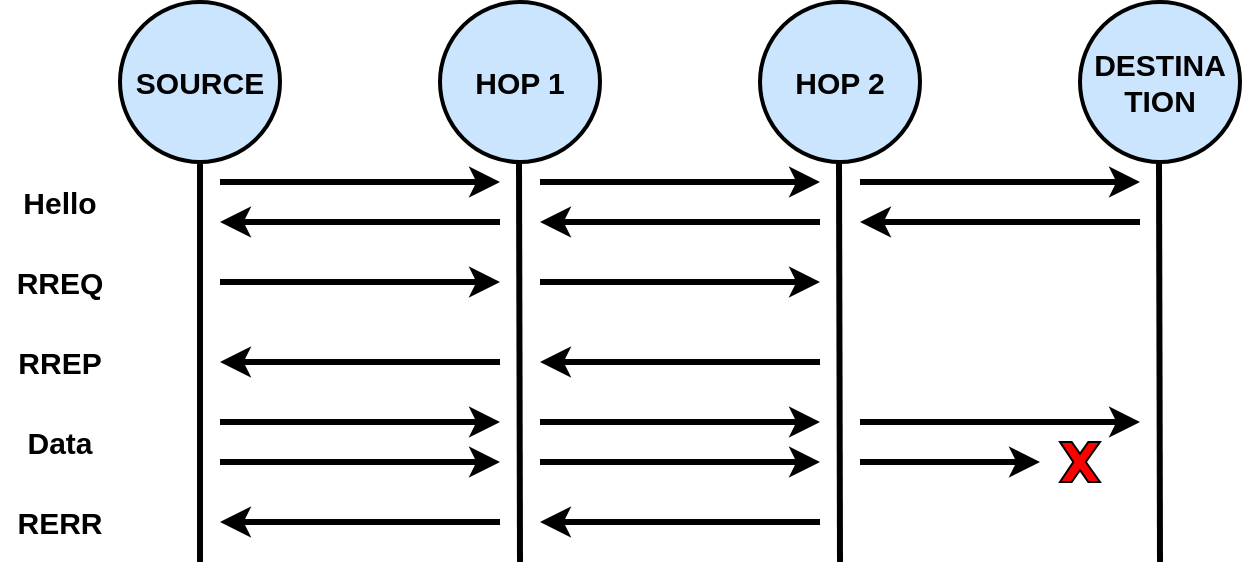 <mxfile version="26.0.6">
  <diagram name="Página-1" id="5JGhp3NDyK6-Hfxz7O9l">
    <mxGraphModel dx="837" dy="519" grid="1" gridSize="10" guides="1" tooltips="1" connect="1" arrows="1" fold="1" page="1" pageScale="1" pageWidth="827" pageHeight="1169" math="0" shadow="0">
      <root>
        <mxCell id="0" />
        <mxCell id="1" parent="0" />
        <mxCell id="njKQKaa7I8PqfzFal7xn-1" value="" style="ellipse;whiteSpace=wrap;html=1;aspect=fixed;strokeWidth=2;fillColor=#CCE5FF;" parent="1" vertex="1">
          <mxGeometry x="160" y="80" width="80" height="80" as="geometry" />
        </mxCell>
        <mxCell id="njKQKaa7I8PqfzFal7xn-2" value="" style="ellipse;whiteSpace=wrap;html=1;aspect=fixed;strokeWidth=2;fillColor=#CCE5FF;" parent="1" vertex="1">
          <mxGeometry x="640" y="80" width="80" height="80" as="geometry" />
        </mxCell>
        <mxCell id="njKQKaa7I8PqfzFal7xn-3" value="" style="ellipse;whiteSpace=wrap;html=1;aspect=fixed;strokeWidth=2;fillColor=#CCE5FF;" parent="1" vertex="1">
          <mxGeometry x="480" y="80" width="80" height="80" as="geometry" />
        </mxCell>
        <mxCell id="njKQKaa7I8PqfzFal7xn-4" value="" style="ellipse;whiteSpace=wrap;html=1;aspect=fixed;strokeWidth=2;fillColor=#CCE5FF;" parent="1" vertex="1">
          <mxGeometry x="320" y="80" width="80" height="80" as="geometry" />
        </mxCell>
        <mxCell id="njKQKaa7I8PqfzFal7xn-5" value="" style="endArrow=none;html=1;rounded=0;entryX=0.5;entryY=1;entryDx=0;entryDy=0;strokeWidth=3;" parent="1" target="njKQKaa7I8PqfzFal7xn-1" edge="1">
          <mxGeometry width="50" height="50" relative="1" as="geometry">
            <mxPoint x="200" y="360" as="sourcePoint" />
            <mxPoint x="360" y="250" as="targetPoint" />
          </mxGeometry>
        </mxCell>
        <mxCell id="njKQKaa7I8PqfzFal7xn-6" value="" style="endArrow=none;html=1;rounded=0;entryX=0.5;entryY=1;entryDx=0;entryDy=0;strokeWidth=3;" parent="1" edge="1">
          <mxGeometry width="50" height="50" relative="1" as="geometry">
            <mxPoint x="680" y="360" as="sourcePoint" />
            <mxPoint x="679.5" y="160" as="targetPoint" />
          </mxGeometry>
        </mxCell>
        <mxCell id="njKQKaa7I8PqfzFal7xn-7" value="" style="endArrow=none;html=1;rounded=0;entryX=0.5;entryY=1;entryDx=0;entryDy=0;strokeWidth=3;" parent="1" edge="1">
          <mxGeometry width="50" height="50" relative="1" as="geometry">
            <mxPoint x="520" y="360" as="sourcePoint" />
            <mxPoint x="519.5" y="160" as="targetPoint" />
          </mxGeometry>
        </mxCell>
        <mxCell id="njKQKaa7I8PqfzFal7xn-8" value="" style="endArrow=none;html=1;rounded=0;entryX=0.5;entryY=1;entryDx=0;entryDy=0;strokeWidth=3;" parent="1" edge="1">
          <mxGeometry width="50" height="50" relative="1" as="geometry">
            <mxPoint x="360" y="360" as="sourcePoint" />
            <mxPoint x="359.5" y="160" as="targetPoint" />
          </mxGeometry>
        </mxCell>
        <mxCell id="njKQKaa7I8PqfzFal7xn-9" value="" style="endArrow=classic;html=1;rounded=0;strokeWidth=3;" parent="1" edge="1">
          <mxGeometry width="50" height="50" relative="1" as="geometry">
            <mxPoint x="210" y="170" as="sourcePoint" />
            <mxPoint x="350" y="170" as="targetPoint" />
          </mxGeometry>
        </mxCell>
        <mxCell id="njKQKaa7I8PqfzFal7xn-10" value="" style="endArrow=classic;html=1;rounded=0;strokeWidth=3;" parent="1" edge="1">
          <mxGeometry width="50" height="50" relative="1" as="geometry">
            <mxPoint x="510" y="190" as="sourcePoint" />
            <mxPoint x="370" y="190" as="targetPoint" />
          </mxGeometry>
        </mxCell>
        <mxCell id="njKQKaa7I8PqfzFal7xn-11" value="" style="endArrow=classic;html=1;rounded=0;strokeWidth=3;" parent="1" edge="1">
          <mxGeometry width="50" height="50" relative="1" as="geometry">
            <mxPoint x="530" y="170" as="sourcePoint" />
            <mxPoint x="670" y="170" as="targetPoint" />
          </mxGeometry>
        </mxCell>
        <mxCell id="njKQKaa7I8PqfzFal7xn-12" value="" style="endArrow=classic;html=1;rounded=0;strokeWidth=3;" parent="1" edge="1">
          <mxGeometry width="50" height="50" relative="1" as="geometry">
            <mxPoint x="210" y="220" as="sourcePoint" />
            <mxPoint x="350" y="220" as="targetPoint" />
          </mxGeometry>
        </mxCell>
        <mxCell id="njKQKaa7I8PqfzFal7xn-13" value="" style="endArrow=classic;html=1;rounded=0;strokeWidth=3;" parent="1" edge="1">
          <mxGeometry width="50" height="50" relative="1" as="geometry">
            <mxPoint x="370" y="170" as="sourcePoint" />
            <mxPoint x="510" y="170" as="targetPoint" />
          </mxGeometry>
        </mxCell>
        <mxCell id="njKQKaa7I8PqfzFal7xn-14" value="" style="endArrow=classic;html=1;rounded=0;strokeWidth=3;" parent="1" edge="1">
          <mxGeometry width="50" height="50" relative="1" as="geometry">
            <mxPoint x="350" y="190" as="sourcePoint" />
            <mxPoint x="210" y="190" as="targetPoint" />
          </mxGeometry>
        </mxCell>
        <mxCell id="njKQKaa7I8PqfzFal7xn-15" value="" style="endArrow=classic;html=1;rounded=0;strokeWidth=3;" parent="1" edge="1">
          <mxGeometry width="50" height="50" relative="1" as="geometry">
            <mxPoint x="670" y="190" as="sourcePoint" />
            <mxPoint x="530" y="190" as="targetPoint" />
          </mxGeometry>
        </mxCell>
        <mxCell id="njKQKaa7I8PqfzFal7xn-16" value="" style="endArrow=classic;html=1;rounded=0;strokeWidth=3;" parent="1" edge="1">
          <mxGeometry width="50" height="50" relative="1" as="geometry">
            <mxPoint x="370" y="220" as="sourcePoint" />
            <mxPoint x="510" y="220" as="targetPoint" />
          </mxGeometry>
        </mxCell>
        <mxCell id="njKQKaa7I8PqfzFal7xn-17" value="" style="endArrow=classic;html=1;rounded=0;strokeWidth=3;" parent="1" edge="1">
          <mxGeometry width="50" height="50" relative="1" as="geometry">
            <mxPoint x="350" y="260" as="sourcePoint" />
            <mxPoint x="210" y="260" as="targetPoint" />
          </mxGeometry>
        </mxCell>
        <mxCell id="njKQKaa7I8PqfzFal7xn-18" value="" style="endArrow=classic;html=1;rounded=0;strokeWidth=3;" parent="1" edge="1">
          <mxGeometry width="50" height="50" relative="1" as="geometry">
            <mxPoint x="510" y="260" as="sourcePoint" />
            <mxPoint x="370" y="260" as="targetPoint" />
          </mxGeometry>
        </mxCell>
        <mxCell id="njKQKaa7I8PqfzFal7xn-19" value="" style="endArrow=classic;html=1;rounded=0;strokeWidth=3;" parent="1" edge="1">
          <mxGeometry width="50" height="50" relative="1" as="geometry">
            <mxPoint x="210" y="290" as="sourcePoint" />
            <mxPoint x="350" y="290" as="targetPoint" />
          </mxGeometry>
        </mxCell>
        <mxCell id="njKQKaa7I8PqfzFal7xn-20" value="" style="endArrow=classic;html=1;rounded=0;strokeWidth=3;" parent="1" edge="1">
          <mxGeometry width="50" height="50" relative="1" as="geometry">
            <mxPoint x="210" y="310" as="sourcePoint" />
            <mxPoint x="350" y="310" as="targetPoint" />
          </mxGeometry>
        </mxCell>
        <mxCell id="njKQKaa7I8PqfzFal7xn-22" value="" style="endArrow=classic;html=1;rounded=0;strokeWidth=3;" parent="1" edge="1">
          <mxGeometry width="50" height="50" relative="1" as="geometry">
            <mxPoint x="370" y="290" as="sourcePoint" />
            <mxPoint x="510" y="290" as="targetPoint" />
          </mxGeometry>
        </mxCell>
        <mxCell id="njKQKaa7I8PqfzFal7xn-23" value="" style="endArrow=classic;html=1;rounded=0;strokeWidth=3;" parent="1" edge="1">
          <mxGeometry width="50" height="50" relative="1" as="geometry">
            <mxPoint x="370" y="310" as="sourcePoint" />
            <mxPoint x="510" y="310" as="targetPoint" />
          </mxGeometry>
        </mxCell>
        <mxCell id="njKQKaa7I8PqfzFal7xn-24" value="" style="endArrow=classic;html=1;rounded=0;strokeWidth=3;" parent="1" edge="1">
          <mxGeometry width="50" height="50" relative="1" as="geometry">
            <mxPoint x="530" y="290" as="sourcePoint" />
            <mxPoint x="670" y="290" as="targetPoint" />
          </mxGeometry>
        </mxCell>
        <mxCell id="njKQKaa7I8PqfzFal7xn-25" value="" style="endArrow=classic;html=1;rounded=0;strokeWidth=3;" parent="1" edge="1">
          <mxGeometry width="50" height="50" relative="1" as="geometry">
            <mxPoint x="530" y="310" as="sourcePoint" />
            <mxPoint x="620" y="310" as="targetPoint" />
          </mxGeometry>
        </mxCell>
        <mxCell id="njKQKaa7I8PqfzFal7xn-26" value="" style="endArrow=classic;html=1;rounded=0;strokeWidth=3;" parent="1" edge="1">
          <mxGeometry width="50" height="50" relative="1" as="geometry">
            <mxPoint x="350" y="340" as="sourcePoint" />
            <mxPoint x="210" y="340" as="targetPoint" />
          </mxGeometry>
        </mxCell>
        <mxCell id="njKQKaa7I8PqfzFal7xn-27" value="" style="endArrow=classic;html=1;rounded=0;strokeWidth=3;" parent="1" edge="1">
          <mxGeometry width="50" height="50" relative="1" as="geometry">
            <mxPoint x="510" y="340" as="sourcePoint" />
            <mxPoint x="370" y="340" as="targetPoint" />
          </mxGeometry>
        </mxCell>
        <mxCell id="njKQKaa7I8PqfzFal7xn-28" value="&lt;b&gt;SOURCE&lt;/b&gt;" style="text;html=1;align=center;verticalAlign=middle;whiteSpace=wrap;rounded=0;fontSize=15;" parent="1" vertex="1">
          <mxGeometry x="170" y="105" width="60" height="30" as="geometry" />
        </mxCell>
        <mxCell id="njKQKaa7I8PqfzFal7xn-31" value="HOP 1" style="text;html=1;align=center;verticalAlign=middle;whiteSpace=wrap;rounded=0;fontStyle=1;fontSize=15;" parent="1" vertex="1">
          <mxGeometry x="330" y="105" width="60" height="30" as="geometry" />
        </mxCell>
        <mxCell id="njKQKaa7I8PqfzFal7xn-32" value="HOP 2" style="text;html=1;align=center;verticalAlign=middle;whiteSpace=wrap;rounded=0;fontStyle=1;fontSize=15;" parent="1" vertex="1">
          <mxGeometry x="490" y="105" width="60" height="30" as="geometry" />
        </mxCell>
        <mxCell id="njKQKaa7I8PqfzFal7xn-33" value="DESTINA&lt;div&gt;TION&lt;/div&gt;" style="text;html=1;align=center;verticalAlign=middle;whiteSpace=wrap;rounded=0;fontStyle=1;fontSize=15;" parent="1" vertex="1">
          <mxGeometry x="650" y="105" width="60" height="30" as="geometry" />
        </mxCell>
        <mxCell id="njKQKaa7I8PqfzFal7xn-34" value="&lt;b&gt;&lt;font style=&quot;font-size: 15px;&quot;&gt;Hello&lt;/font&gt;&lt;/b&gt;" style="text;html=1;align=center;verticalAlign=middle;whiteSpace=wrap;rounded=0;" parent="1" vertex="1">
          <mxGeometry x="100" y="160" width="60" height="40" as="geometry" />
        </mxCell>
        <mxCell id="njKQKaa7I8PqfzFal7xn-36" value="&lt;b&gt;&lt;font style=&quot;font-size: 15px;&quot;&gt;RREQ&lt;/font&gt;&lt;/b&gt;" style="text;html=1;align=center;verticalAlign=middle;whiteSpace=wrap;rounded=0;" parent="1" vertex="1">
          <mxGeometry x="100" y="200" width="60" height="40" as="geometry" />
        </mxCell>
        <mxCell id="njKQKaa7I8PqfzFal7xn-37" value="&lt;b&gt;&lt;font style=&quot;font-size: 15px;&quot;&gt;RREP&lt;/font&gt;&lt;/b&gt;" style="text;html=1;align=center;verticalAlign=middle;whiteSpace=wrap;rounded=0;" parent="1" vertex="1">
          <mxGeometry x="100" y="240" width="60" height="40" as="geometry" />
        </mxCell>
        <mxCell id="njKQKaa7I8PqfzFal7xn-38" value="&lt;b&gt;&lt;font style=&quot;font-size: 15px;&quot;&gt;Data&lt;/font&gt;&lt;/b&gt;" style="text;html=1;align=center;verticalAlign=middle;whiteSpace=wrap;rounded=0;" parent="1" vertex="1">
          <mxGeometry x="100" y="280" width="60" height="40" as="geometry" />
        </mxCell>
        <mxCell id="njKQKaa7I8PqfzFal7xn-39" value="&lt;b&gt;&lt;font style=&quot;font-size: 15px;&quot;&gt;RERR&lt;/font&gt;&lt;/b&gt;" style="text;html=1;align=center;verticalAlign=middle;whiteSpace=wrap;rounded=0;" parent="1" vertex="1">
          <mxGeometry x="100" y="320" width="60" height="40" as="geometry" />
        </mxCell>
        <mxCell id="njKQKaa7I8PqfzFal7xn-40" value="" style="verticalLabelPosition=bottom;verticalAlign=top;html=1;shape=mxgraph.basic.x;labelBackgroundColor=#FF0000;fillColor=#FF0000;strokeColor=default;" parent="1" vertex="1">
          <mxGeometry x="630" y="300" width="20" height="20" as="geometry" />
        </mxCell>
      </root>
    </mxGraphModel>
  </diagram>
</mxfile>
